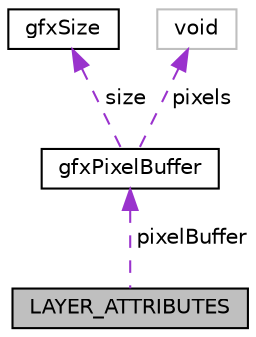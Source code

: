 digraph "LAYER_ATTRIBUTES"
{
 // INTERACTIVE_SVG=YES
  edge [fontname="Helvetica",fontsize="10",labelfontname="Helvetica",labelfontsize="10"];
  node [fontname="Helvetica",fontsize="10",shape=record];
  Node1 [label="LAYER_ATTRIBUTES",height=0.2,width=0.4,color="black", fillcolor="grey75", style="filled", fontcolor="black"];
  Node2 -> Node1 [dir="back",color="darkorchid3",fontsize="10",style="dashed",label=" pixelBuffer" ,fontname="Helvetica"];
  Node2 [label="gfxPixelBuffer",height=0.2,width=0.4,color="black", fillcolor="white", style="filled",URL="$structgfxPixelBuffer.html",tooltip="This struct represents a pixel buffer. "];
  Node3 -> Node2 [dir="back",color="darkorchid3",fontsize="10",style="dashed",label=" size" ,fontname="Helvetica"];
  Node3 [label="gfxSize",height=0.2,width=0.4,color="black", fillcolor="white", style="filled",URL="$structgfxSize.html",tooltip="This struct represents a size. "];
  Node4 -> Node2 [dir="back",color="darkorchid3",fontsize="10",style="dashed",label=" pixels" ,fontname="Helvetica"];
  Node4 [label="void",height=0.2,width=0.4,color="grey75", fillcolor="white", style="filled"];
}
